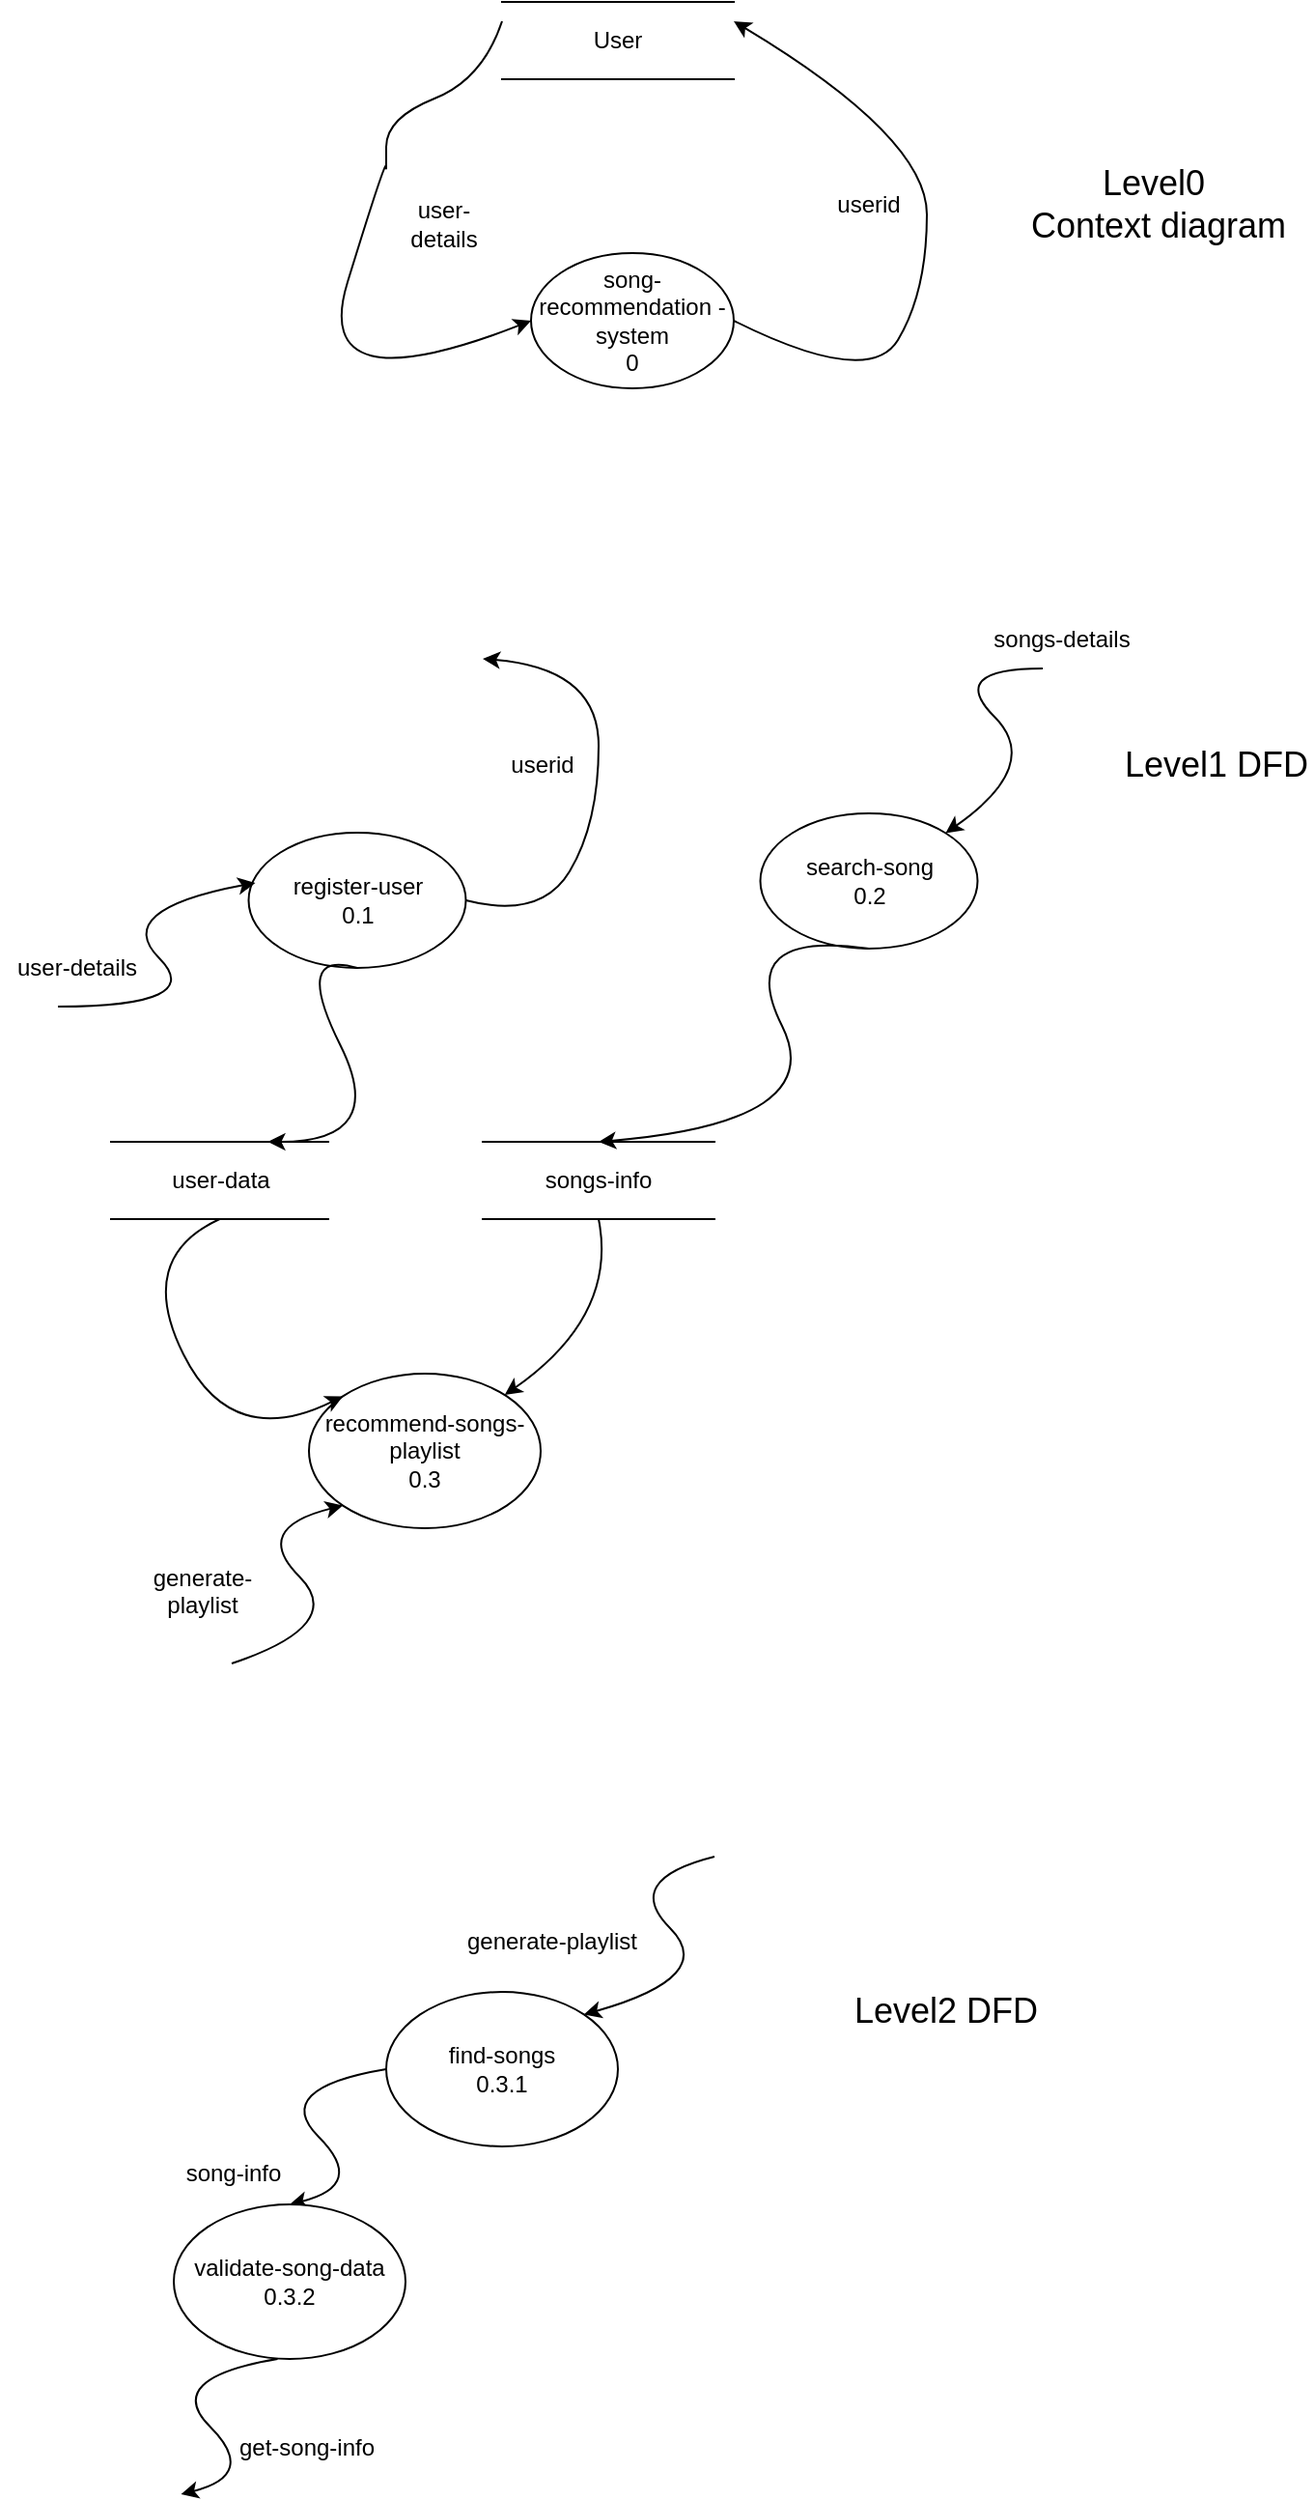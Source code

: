 <mxfile version="24.7.17">
  <diagram name="Page-1" id="l8T8iIdn8j84xUpPSEU9">
    <mxGraphModel dx="1042" dy="567" grid="1" gridSize="10" guides="1" tooltips="1" connect="1" arrows="1" fold="1" page="1" pageScale="1" pageWidth="850" pageHeight="1100" math="0" shadow="0">
      <root>
        <mxCell id="0" />
        <mxCell id="1" parent="0" />
        <mxCell id="br6Rb9tCBVnqclDdbLH4-1" value="song- recommendation -system&lt;div&gt;0&lt;/div&gt;" style="ellipse;whiteSpace=wrap;html=1;" parent="1" vertex="1">
          <mxGeometry x="345" y="160" width="105" height="70" as="geometry" />
        </mxCell>
        <mxCell id="br6Rb9tCBVnqclDdbLH4-3" value="" style="curved=1;endArrow=classic;html=1;rounded=0;entryX=1;entryY=0.25;entryDx=0;entryDy=0;exitX=1;exitY=0.5;exitDx=0;exitDy=0;" parent="1" source="br6Rb9tCBVnqclDdbLH4-1" target="niw3-SMgEyT81MJt9HR--1" edge="1">
          <mxGeometry width="50" height="50" relative="1" as="geometry">
            <mxPoint x="440" y="230" as="sourcePoint" />
            <mxPoint x="450" y="70" as="targetPoint" />
            <Array as="points">
              <mxPoint x="520" y="230" />
              <mxPoint x="550" y="180" />
              <mxPoint x="550" y="100" />
            </Array>
          </mxGeometry>
        </mxCell>
        <mxCell id="br6Rb9tCBVnqclDdbLH4-4" value="" style="curved=1;endArrow=classic;html=1;rounded=0;entryX=0;entryY=0.5;entryDx=0;entryDy=0;exitX=0;exitY=0.25;exitDx=0;exitDy=0;targetPerimeterSpacing=0;" parent="1" source="niw3-SMgEyT81MJt9HR--1" target="br6Rb9tCBVnqclDdbLH4-1" edge="1">
          <mxGeometry width="50" height="50" relative="1" as="geometry">
            <mxPoint x="360" y="70" as="sourcePoint" />
            <mxPoint x="150" y="240" as="targetPoint" />
            <Array as="points">
              <mxPoint x="320" y="70" />
              <mxPoint x="270" y="90" />
              <mxPoint x="270" y="120" />
              <mxPoint x="270" y="110" />
              <mxPoint x="230" y="240" />
            </Array>
          </mxGeometry>
        </mxCell>
        <mxCell id="br6Rb9tCBVnqclDdbLH4-5" value="&lt;div&gt;&lt;font style=&quot;font-size: 18px;&quot;&gt;Level0&amp;nbsp;&lt;/font&gt;&lt;/div&gt;&lt;font style=&quot;font-size: 18px;&quot;&gt;Context diagram&lt;/font&gt;" style="text;html=1;align=center;verticalAlign=middle;whiteSpace=wrap;rounded=0;" parent="1" vertex="1">
          <mxGeometry x="590" y="110" width="160" height="50" as="geometry" />
        </mxCell>
        <mxCell id="br6Rb9tCBVnqclDdbLH4-6" value="user-details" style="text;html=1;align=center;verticalAlign=middle;whiteSpace=wrap;rounded=0;" parent="1" vertex="1">
          <mxGeometry x="270" y="130" width="60" height="30" as="geometry" />
        </mxCell>
        <mxCell id="br6Rb9tCBVnqclDdbLH4-7" value="userid" style="text;html=1;align=center;verticalAlign=middle;whiteSpace=wrap;rounded=0;" parent="1" vertex="1">
          <mxGeometry x="490" y="120" width="60" height="30" as="geometry" />
        </mxCell>
        <mxCell id="br6Rb9tCBVnqclDdbLH4-8" value="&lt;div&gt;register-user&lt;/div&gt;0.1" style="ellipse;whiteSpace=wrap;html=1;" parent="1" vertex="1">
          <mxGeometry x="198.75" y="460" width="112.5" height="70" as="geometry" />
        </mxCell>
        <mxCell id="br6Rb9tCBVnqclDdbLH4-10" value="" style="curved=1;endArrow=classic;html=1;rounded=0;entryX=0.031;entryY=0.371;entryDx=0;entryDy=0;entryPerimeter=0;" parent="1" target="br6Rb9tCBVnqclDdbLH4-8" edge="1">
          <mxGeometry width="50" height="50" relative="1" as="geometry">
            <mxPoint x="100" y="550" as="sourcePoint" />
            <mxPoint x="177.5" y="500" as="targetPoint" />
            <Array as="points">
              <mxPoint x="177.5" y="550" />
              <mxPoint x="127.5" y="500" />
            </Array>
          </mxGeometry>
        </mxCell>
        <mxCell id="br6Rb9tCBVnqclDdbLH4-11" value="&lt;div&gt;search-song&lt;/div&gt;0.2" style="ellipse;whiteSpace=wrap;html=1;" parent="1" vertex="1">
          <mxGeometry x="463.75" y="450" width="112.5" height="70" as="geometry" />
        </mxCell>
        <mxCell id="niw3-SMgEyT81MJt9HR--1" value="User" style="shape=partialRectangle;whiteSpace=wrap;html=1;left=0;right=0;fillColor=none;" parent="1" vertex="1">
          <mxGeometry x="330" y="30" width="120" height="40" as="geometry" />
        </mxCell>
        <mxCell id="niw3-SMgEyT81MJt9HR--2" value="user-details" style="text;html=1;align=center;verticalAlign=middle;whiteSpace=wrap;rounded=0;" parent="1" vertex="1">
          <mxGeometry x="70" y="520" width="80" height="20" as="geometry" />
        </mxCell>
        <mxCell id="niw3-SMgEyT81MJt9HR--4" value="userid" style="text;html=1;align=center;verticalAlign=middle;whiteSpace=wrap;rounded=0;" parent="1" vertex="1">
          <mxGeometry x="321.25" y="410" width="60" height="30" as="geometry" />
        </mxCell>
        <mxCell id="niw3-SMgEyT81MJt9HR--6" value="" style="curved=1;endArrow=classic;html=1;rounded=0;exitX=1;exitY=0.5;exitDx=0;exitDy=0;" parent="1" source="br6Rb9tCBVnqclDdbLH4-8" edge="1">
          <mxGeometry width="50" height="50" relative="1" as="geometry">
            <mxPoint x="290" y="495" as="sourcePoint" />
            <mxPoint x="320" y="370" as="targetPoint" />
            <Array as="points">
              <mxPoint x="350" y="505" />
              <mxPoint x="380" y="455" />
              <mxPoint x="380" y="375" />
            </Array>
          </mxGeometry>
        </mxCell>
        <mxCell id="niw3-SMgEyT81MJt9HR--5" value="user-data" style="shape=partialRectangle;whiteSpace=wrap;html=1;left=0;right=0;fillColor=none;" parent="1" vertex="1">
          <mxGeometry x="127.5" y="620" width="112.5" height="40" as="geometry" />
        </mxCell>
        <mxCell id="niw3-SMgEyT81MJt9HR--7" value="" style="curved=1;endArrow=classic;html=1;rounded=0;exitX=0.5;exitY=1;exitDx=0;exitDy=0;entryX=0.5;entryY=0;entryDx=0;entryDy=0;" parent="1" source="br6Rb9tCBVnqclDdbLH4-8" edge="1">
          <mxGeometry width="50" height="50" relative="1" as="geometry">
            <mxPoint x="271.25" y="570" as="sourcePoint" />
            <mxPoint x="208.75" y="620" as="targetPoint" />
            <Array as="points">
              <mxPoint x="221.25" y="520" />
              <mxPoint x="271.25" y="620" />
            </Array>
          </mxGeometry>
        </mxCell>
        <mxCell id="niw3-SMgEyT81MJt9HR--8" value="songs-info" style="shape=partialRectangle;whiteSpace=wrap;html=1;left=0;right=0;fillColor=none;" parent="1" vertex="1">
          <mxGeometry x="320" y="620" width="120" height="40" as="geometry" />
        </mxCell>
        <mxCell id="niw3-SMgEyT81MJt9HR--9" value="" style="curved=1;endArrow=classic;html=1;rounded=0;exitX=0.5;exitY=1;exitDx=0;exitDy=0;entryX=0.5;entryY=0;entryDx=0;entryDy=0;" parent="1" source="br6Rb9tCBVnqclDdbLH4-11" target="niw3-SMgEyT81MJt9HR--8" edge="1">
          <mxGeometry width="50" height="50" relative="1" as="geometry">
            <mxPoint x="484" y="520" as="sourcePoint" />
            <mxPoint x="488" y="650" as="targetPoint" />
            <Array as="points">
              <mxPoint x="450" y="510" />
              <mxPoint x="500" y="610" />
            </Array>
          </mxGeometry>
        </mxCell>
        <mxCell id="niw3-SMgEyT81MJt9HR--10" value="" style="curved=1;endArrow=classic;html=1;rounded=0;entryX=1;entryY=0;entryDx=0;entryDy=0;" parent="1" target="br6Rb9tCBVnqclDdbLH4-11" edge="1">
          <mxGeometry width="50" height="50" relative="1" as="geometry">
            <mxPoint x="610" y="375" as="sourcePoint" />
            <mxPoint x="560" y="425" as="targetPoint" />
            <Array as="points">
              <mxPoint x="560" y="375" />
              <mxPoint x="610" y="425" />
            </Array>
          </mxGeometry>
        </mxCell>
        <mxCell id="niw3-SMgEyT81MJt9HR--11" value="songs-details" style="text;html=1;align=center;verticalAlign=middle;whiteSpace=wrap;rounded=0;" parent="1" vertex="1">
          <mxGeometry x="580" y="350" width="80" height="20" as="geometry" />
        </mxCell>
        <mxCell id="niw3-SMgEyT81MJt9HR--12" value="recommend-songs-playlist&lt;div&gt;0.3&lt;/div&gt;" style="ellipse;whiteSpace=wrap;html=1;" parent="1" vertex="1">
          <mxGeometry x="230" y="740" width="120" height="80" as="geometry" />
        </mxCell>
        <mxCell id="niw3-SMgEyT81MJt9HR--13" value="" style="curved=1;endArrow=classic;html=1;rounded=0;exitX=0.5;exitY=1;exitDx=0;exitDy=0;entryX=0;entryY=0;entryDx=0;entryDy=0;" parent="1" source="niw3-SMgEyT81MJt9HR--5" target="niw3-SMgEyT81MJt9HR--12" edge="1">
          <mxGeometry width="50" height="50" relative="1" as="geometry">
            <mxPoint x="174" y="690" as="sourcePoint" />
            <mxPoint x="178" y="820" as="targetPoint" />
            <Array as="points">
              <mxPoint x="140" y="680" />
              <mxPoint x="190" y="780" />
            </Array>
          </mxGeometry>
        </mxCell>
        <mxCell id="niw3-SMgEyT81MJt9HR--14" value="" style="curved=1;endArrow=classic;html=1;rounded=0;exitX=0.5;exitY=1;exitDx=0;exitDy=0;" parent="1" source="niw3-SMgEyT81MJt9HR--8" target="niw3-SMgEyT81MJt9HR--12" edge="1">
          <mxGeometry width="50" height="50" relative="1" as="geometry">
            <mxPoint x="380" y="690" as="sourcePoint" />
            <mxPoint x="423" y="690" as="targetPoint" />
            <Array as="points">
              <mxPoint x="390" y="710" />
            </Array>
          </mxGeometry>
        </mxCell>
        <mxCell id="niw3-SMgEyT81MJt9HR--15" value="" style="curved=1;endArrow=classic;html=1;rounded=0;exitX=0;exitY=1;exitDx=0;exitDy=0;entryX=0;entryY=1;entryDx=0;entryDy=0;" parent="1" target="niw3-SMgEyT81MJt9HR--12" edge="1">
          <mxGeometry width="50" height="50" relative="1" as="geometry">
            <mxPoint x="190" y="890" as="sourcePoint" />
            <mxPoint x="250" y="820" as="targetPoint" />
            <Array as="points">
              <mxPoint x="250" y="870" />
              <mxPoint x="200" y="820" />
            </Array>
          </mxGeometry>
        </mxCell>
        <mxCell id="niw3-SMgEyT81MJt9HR--16" value="generate-playlist&lt;div&gt;&lt;br&gt;&lt;/div&gt;" style="text;html=1;align=center;verticalAlign=middle;whiteSpace=wrap;rounded=0;" parent="1" vertex="1">
          <mxGeometry x="130" y="850" width="90" height="20" as="geometry" />
        </mxCell>
        <mxCell id="niw3-SMgEyT81MJt9HR--17" value="find-songs&lt;div&gt;0.3.1&lt;/div&gt;" style="ellipse;whiteSpace=wrap;html=1;" parent="1" vertex="1">
          <mxGeometry x="270" y="1060" width="120" height="80" as="geometry" />
        </mxCell>
        <mxCell id="niw3-SMgEyT81MJt9HR--18" value="" style="curved=1;endArrow=classic;html=1;rounded=0;exitX=1;exitY=0;exitDx=0;exitDy=0;entryX=1;entryY=0;entryDx=0;entryDy=0;" parent="1" target="niw3-SMgEyT81MJt9HR--17" edge="1">
          <mxGeometry width="50" height="50" relative="1" as="geometry">
            <mxPoint x="440" y="990" as="sourcePoint" />
            <mxPoint x="382" y="1072" as="targetPoint" />
            <Array as="points">
              <mxPoint x="392" y="1002" />
              <mxPoint x="442" y="1052" />
            </Array>
          </mxGeometry>
        </mxCell>
        <mxCell id="niw3-SMgEyT81MJt9HR--19" value="generate-playlist&lt;div&gt;&lt;br&gt;&lt;/div&gt;" style="text;html=1;align=center;verticalAlign=middle;whiteSpace=wrap;rounded=0;" parent="1" vertex="1">
          <mxGeometry x="310" y="1030" width="92" height="22" as="geometry" />
        </mxCell>
        <mxCell id="hpCS2EStfi_OME7MbLcs-1" value="&lt;div&gt;&lt;font style=&quot;font-size: 18px;&quot;&gt;Level2 DFD&lt;/font&gt;&lt;/div&gt;" style="text;html=1;align=center;verticalAlign=middle;whiteSpace=wrap;rounded=0;" parent="1" vertex="1">
          <mxGeometry x="510" y="1060" width="100" height="20" as="geometry" />
        </mxCell>
        <mxCell id="hpCS2EStfi_OME7MbLcs-2" value="&lt;div&gt;&lt;font style=&quot;font-size: 18px;&quot;&gt;Level1 DFD&lt;/font&gt;&lt;/div&gt;" style="text;html=1;align=center;verticalAlign=middle;whiteSpace=wrap;rounded=0;" parent="1" vertex="1">
          <mxGeometry x="650" y="415" width="100" height="20" as="geometry" />
        </mxCell>
        <mxCell id="hpCS2EStfi_OME7MbLcs-5" value="" style="curved=1;endArrow=classic;html=1;rounded=0;exitX=0;exitY=0.5;exitDx=0;exitDy=0;entryX=0.5;entryY=0;entryDx=0;entryDy=0;" parent="1" source="niw3-SMgEyT81MJt9HR--17" target="hpCS2EStfi_OME7MbLcs-7" edge="1">
          <mxGeometry width="50" height="50" relative="1" as="geometry">
            <mxPoint x="260" y="1110" as="sourcePoint" />
            <mxPoint x="210" y="1160" as="targetPoint" />
            <Array as="points">
              <mxPoint x="210" y="1110" />
              <mxPoint x="260" y="1160" />
            </Array>
          </mxGeometry>
        </mxCell>
        <mxCell id="hpCS2EStfi_OME7MbLcs-7" value="validate-song-data&lt;div&gt;0.3.2&lt;/div&gt;" style="ellipse;whiteSpace=wrap;html=1;" parent="1" vertex="1">
          <mxGeometry x="160" y="1170" width="120" height="80" as="geometry" />
        </mxCell>
        <mxCell id="hpCS2EStfi_OME7MbLcs-9" value="" style="curved=1;endArrow=classic;html=1;rounded=0;exitX=0;exitY=0.5;exitDx=0;exitDy=0;entryX=0.5;entryY=0;entryDx=0;entryDy=0;" parent="1" edge="1">
          <mxGeometry width="50" height="50" relative="1" as="geometry">
            <mxPoint x="213.75" y="1250" as="sourcePoint" />
            <mxPoint x="163.75" y="1320" as="targetPoint" />
            <Array as="points">
              <mxPoint x="153.75" y="1260" />
              <mxPoint x="203.75" y="1310" />
            </Array>
          </mxGeometry>
        </mxCell>
        <mxCell id="hpCS2EStfi_OME7MbLcs-10" value="&lt;div&gt;song-info&lt;/div&gt;" style="text;html=1;align=center;verticalAlign=middle;whiteSpace=wrap;rounded=0;" parent="1" vertex="1">
          <mxGeometry x="150" y="1138" width="82" height="32" as="geometry" />
        </mxCell>
        <mxCell id="hpCS2EStfi_OME7MbLcs-11" value="&lt;div&gt;get-song-info&lt;/div&gt;" style="text;html=1;align=center;verticalAlign=middle;whiteSpace=wrap;rounded=0;" parent="1" vertex="1">
          <mxGeometry x="188" y="1280" width="82" height="32" as="geometry" />
        </mxCell>
      </root>
    </mxGraphModel>
  </diagram>
</mxfile>

